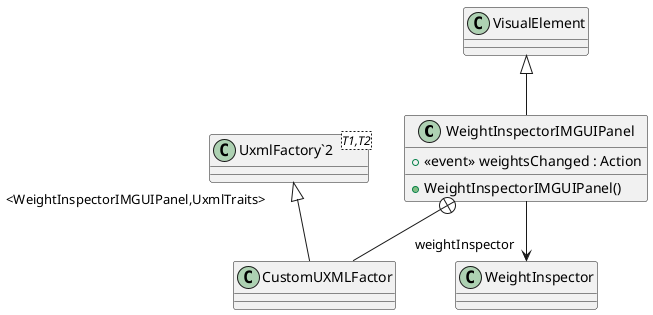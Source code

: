 @startuml
class WeightInspectorIMGUIPanel {
    +  <<event>> weightsChanged : Action 
    + WeightInspectorIMGUIPanel()
}
class CustomUXMLFactor {
}
class "UxmlFactory`2"<T1,T2> {
}
VisualElement <|-- WeightInspectorIMGUIPanel
WeightInspectorIMGUIPanel --> "weightInspector" WeightInspector
WeightInspectorIMGUIPanel +-- CustomUXMLFactor
"UxmlFactory`2" "<WeightInspectorIMGUIPanel,UxmlTraits>" <|-- CustomUXMLFactor
@enduml
